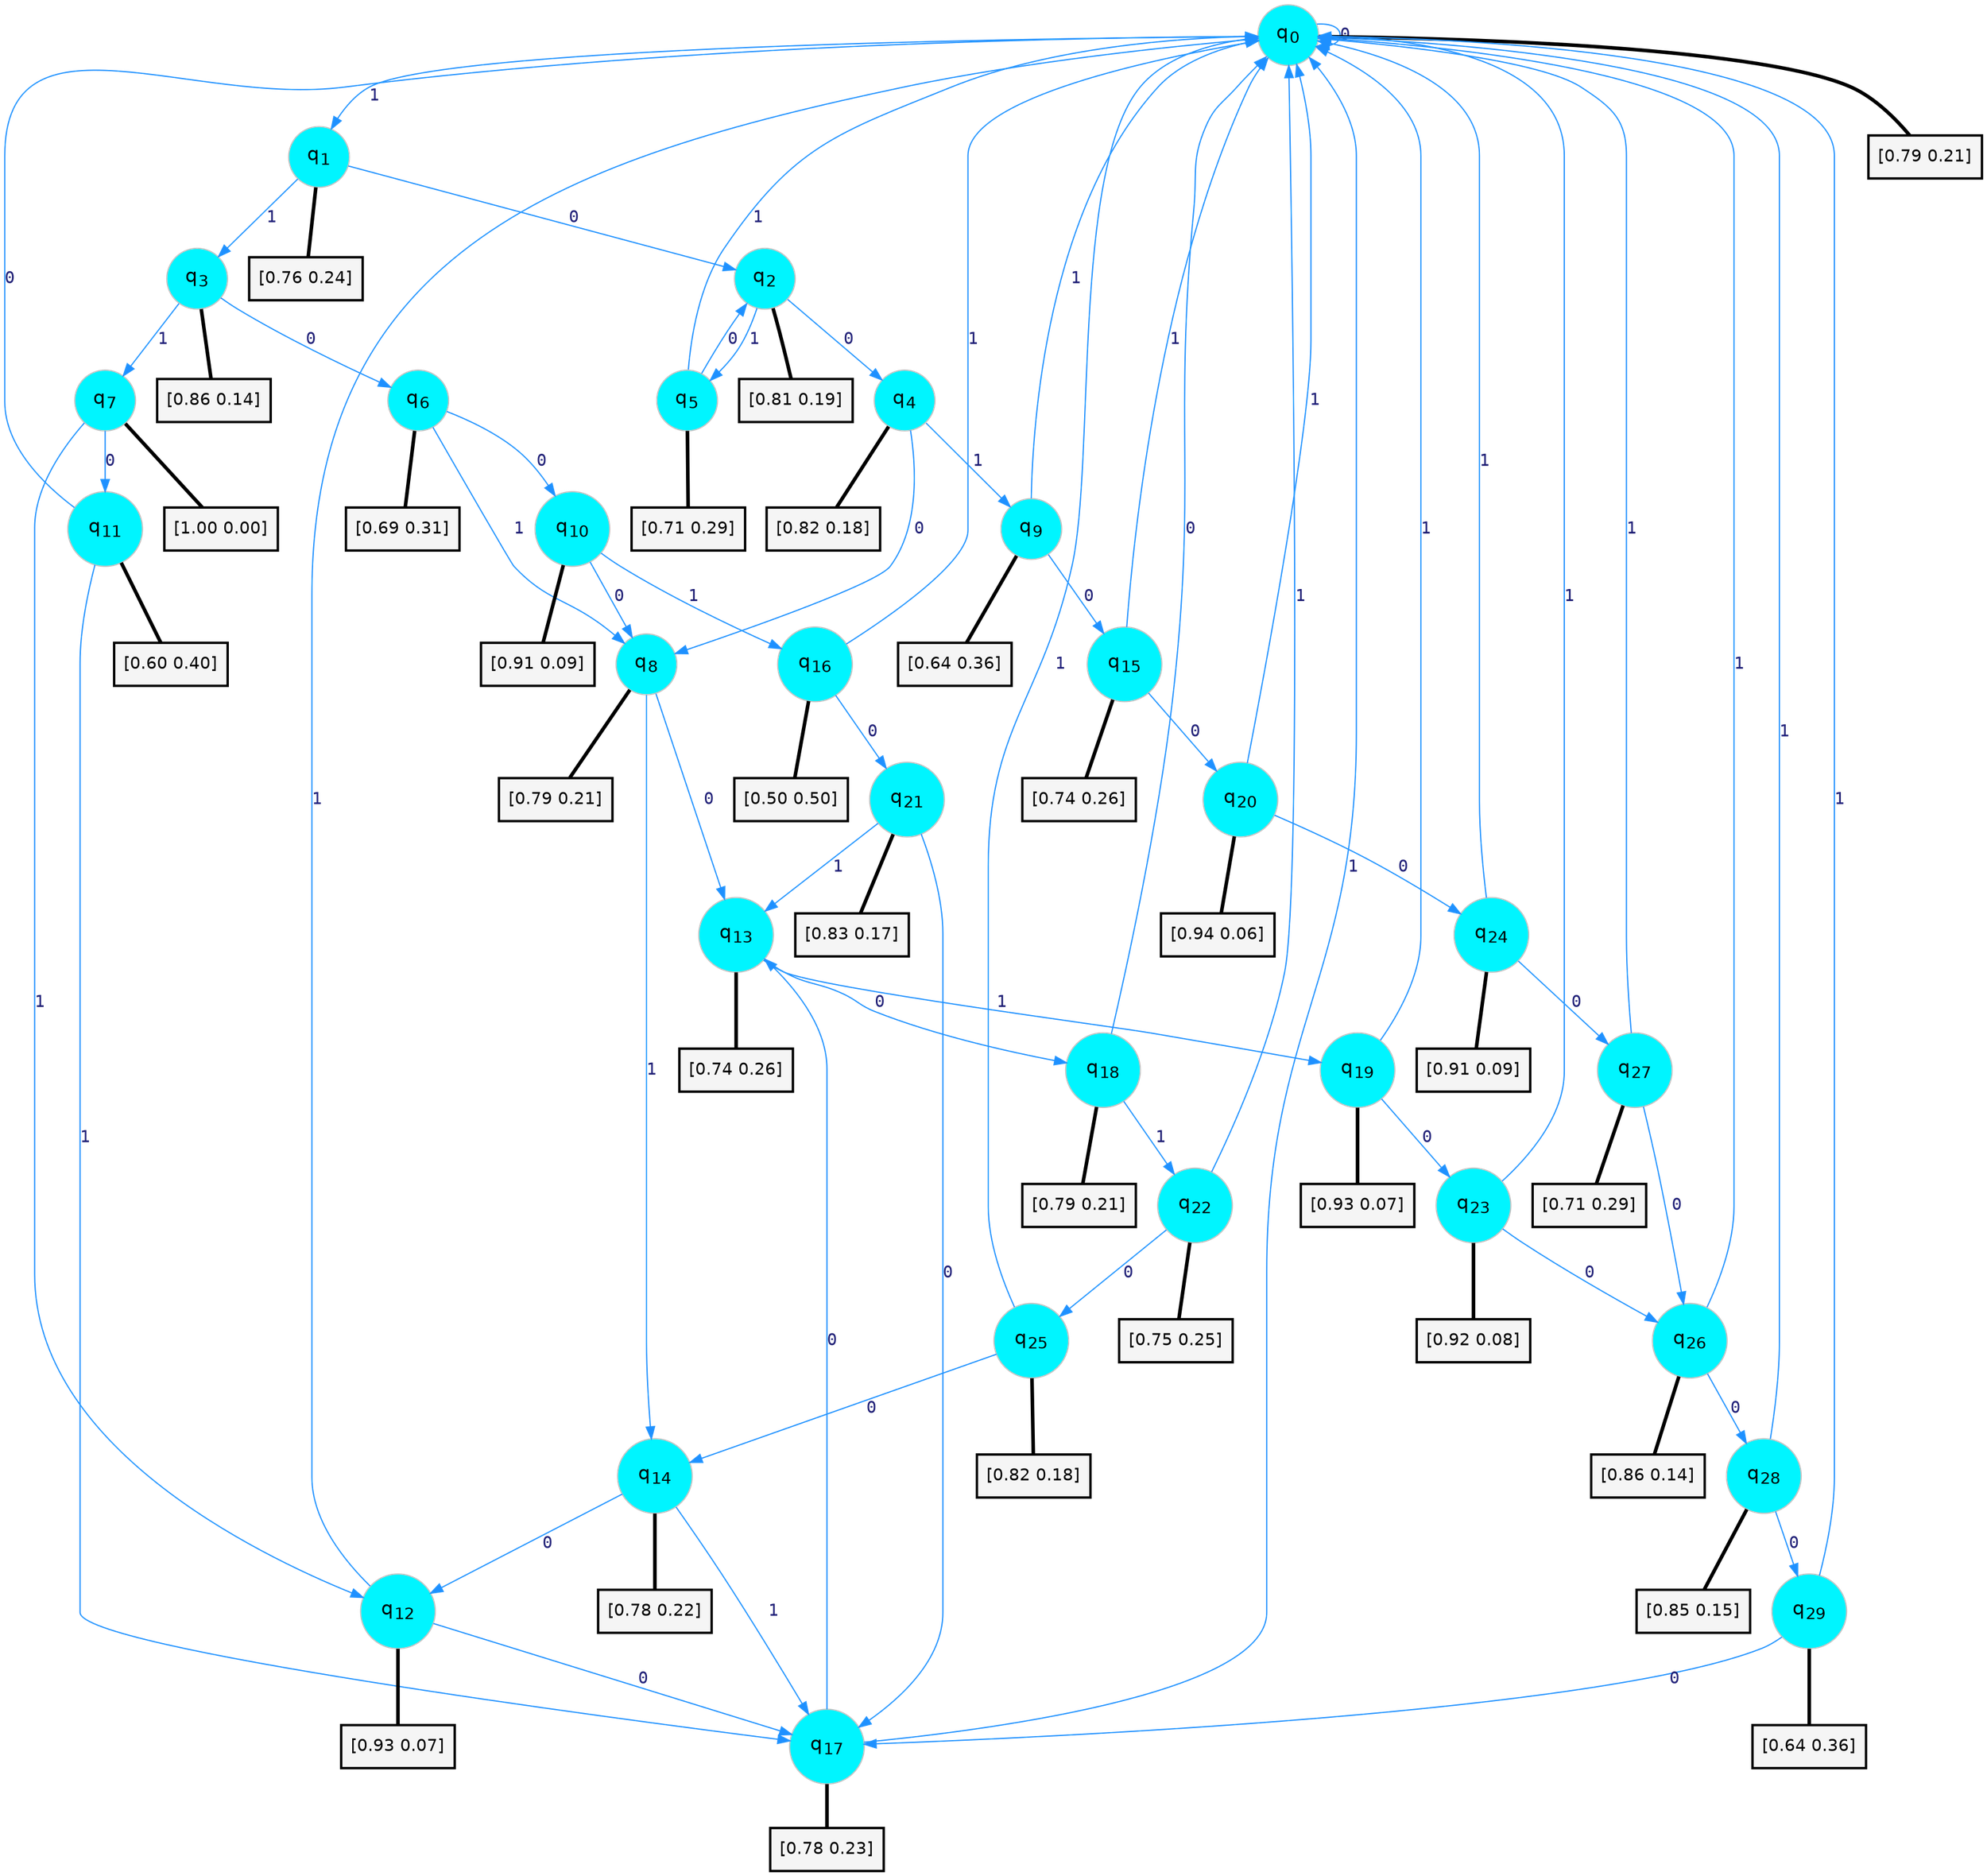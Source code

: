 digraph G {
graph [
bgcolor=transparent, dpi=300, rankdir=TD, size="40,25"];
node [
color=gray, fillcolor=turquoise1, fontcolor=black, fontname=Helvetica, fontsize=16, fontweight=bold, shape=circle, style=filled];
edge [
arrowsize=1, color=dodgerblue1, fontcolor=midnightblue, fontname=courier, fontweight=bold, penwidth=1, style=solid, weight=20];
0[label=<q<SUB>0</SUB>>];
1[label=<q<SUB>1</SUB>>];
2[label=<q<SUB>2</SUB>>];
3[label=<q<SUB>3</SUB>>];
4[label=<q<SUB>4</SUB>>];
5[label=<q<SUB>5</SUB>>];
6[label=<q<SUB>6</SUB>>];
7[label=<q<SUB>7</SUB>>];
8[label=<q<SUB>8</SUB>>];
9[label=<q<SUB>9</SUB>>];
10[label=<q<SUB>10</SUB>>];
11[label=<q<SUB>11</SUB>>];
12[label=<q<SUB>12</SUB>>];
13[label=<q<SUB>13</SUB>>];
14[label=<q<SUB>14</SUB>>];
15[label=<q<SUB>15</SUB>>];
16[label=<q<SUB>16</SUB>>];
17[label=<q<SUB>17</SUB>>];
18[label=<q<SUB>18</SUB>>];
19[label=<q<SUB>19</SUB>>];
20[label=<q<SUB>20</SUB>>];
21[label=<q<SUB>21</SUB>>];
22[label=<q<SUB>22</SUB>>];
23[label=<q<SUB>23</SUB>>];
24[label=<q<SUB>24</SUB>>];
25[label=<q<SUB>25</SUB>>];
26[label=<q<SUB>26</SUB>>];
27[label=<q<SUB>27</SUB>>];
28[label=<q<SUB>28</SUB>>];
29[label=<q<SUB>29</SUB>>];
30[label="[0.79 0.21]", shape=box,fontcolor=black, fontname=Helvetica, fontsize=14, penwidth=2, fillcolor=whitesmoke,color=black];
31[label="[0.76 0.24]", shape=box,fontcolor=black, fontname=Helvetica, fontsize=14, penwidth=2, fillcolor=whitesmoke,color=black];
32[label="[0.81 0.19]", shape=box,fontcolor=black, fontname=Helvetica, fontsize=14, penwidth=2, fillcolor=whitesmoke,color=black];
33[label="[0.86 0.14]", shape=box,fontcolor=black, fontname=Helvetica, fontsize=14, penwidth=2, fillcolor=whitesmoke,color=black];
34[label="[0.82 0.18]", shape=box,fontcolor=black, fontname=Helvetica, fontsize=14, penwidth=2, fillcolor=whitesmoke,color=black];
35[label="[0.71 0.29]", shape=box,fontcolor=black, fontname=Helvetica, fontsize=14, penwidth=2, fillcolor=whitesmoke,color=black];
36[label="[0.69 0.31]", shape=box,fontcolor=black, fontname=Helvetica, fontsize=14, penwidth=2, fillcolor=whitesmoke,color=black];
37[label="[1.00 0.00]", shape=box,fontcolor=black, fontname=Helvetica, fontsize=14, penwidth=2, fillcolor=whitesmoke,color=black];
38[label="[0.79 0.21]", shape=box,fontcolor=black, fontname=Helvetica, fontsize=14, penwidth=2, fillcolor=whitesmoke,color=black];
39[label="[0.64 0.36]", shape=box,fontcolor=black, fontname=Helvetica, fontsize=14, penwidth=2, fillcolor=whitesmoke,color=black];
40[label="[0.91 0.09]", shape=box,fontcolor=black, fontname=Helvetica, fontsize=14, penwidth=2, fillcolor=whitesmoke,color=black];
41[label="[0.60 0.40]", shape=box,fontcolor=black, fontname=Helvetica, fontsize=14, penwidth=2, fillcolor=whitesmoke,color=black];
42[label="[0.93 0.07]", shape=box,fontcolor=black, fontname=Helvetica, fontsize=14, penwidth=2, fillcolor=whitesmoke,color=black];
43[label="[0.74 0.26]", shape=box,fontcolor=black, fontname=Helvetica, fontsize=14, penwidth=2, fillcolor=whitesmoke,color=black];
44[label="[0.78 0.22]", shape=box,fontcolor=black, fontname=Helvetica, fontsize=14, penwidth=2, fillcolor=whitesmoke,color=black];
45[label="[0.74 0.26]", shape=box,fontcolor=black, fontname=Helvetica, fontsize=14, penwidth=2, fillcolor=whitesmoke,color=black];
46[label="[0.50 0.50]", shape=box,fontcolor=black, fontname=Helvetica, fontsize=14, penwidth=2, fillcolor=whitesmoke,color=black];
47[label="[0.78 0.23]", shape=box,fontcolor=black, fontname=Helvetica, fontsize=14, penwidth=2, fillcolor=whitesmoke,color=black];
48[label="[0.79 0.21]", shape=box,fontcolor=black, fontname=Helvetica, fontsize=14, penwidth=2, fillcolor=whitesmoke,color=black];
49[label="[0.93 0.07]", shape=box,fontcolor=black, fontname=Helvetica, fontsize=14, penwidth=2, fillcolor=whitesmoke,color=black];
50[label="[0.94 0.06]", shape=box,fontcolor=black, fontname=Helvetica, fontsize=14, penwidth=2, fillcolor=whitesmoke,color=black];
51[label="[0.83 0.17]", shape=box,fontcolor=black, fontname=Helvetica, fontsize=14, penwidth=2, fillcolor=whitesmoke,color=black];
52[label="[0.75 0.25]", shape=box,fontcolor=black, fontname=Helvetica, fontsize=14, penwidth=2, fillcolor=whitesmoke,color=black];
53[label="[0.92 0.08]", shape=box,fontcolor=black, fontname=Helvetica, fontsize=14, penwidth=2, fillcolor=whitesmoke,color=black];
54[label="[0.91 0.09]", shape=box,fontcolor=black, fontname=Helvetica, fontsize=14, penwidth=2, fillcolor=whitesmoke,color=black];
55[label="[0.82 0.18]", shape=box,fontcolor=black, fontname=Helvetica, fontsize=14, penwidth=2, fillcolor=whitesmoke,color=black];
56[label="[0.86 0.14]", shape=box,fontcolor=black, fontname=Helvetica, fontsize=14, penwidth=2, fillcolor=whitesmoke,color=black];
57[label="[0.71 0.29]", shape=box,fontcolor=black, fontname=Helvetica, fontsize=14, penwidth=2, fillcolor=whitesmoke,color=black];
58[label="[0.85 0.15]", shape=box,fontcolor=black, fontname=Helvetica, fontsize=14, penwidth=2, fillcolor=whitesmoke,color=black];
59[label="[0.64 0.36]", shape=box,fontcolor=black, fontname=Helvetica, fontsize=14, penwidth=2, fillcolor=whitesmoke,color=black];
0->0 [label=0];
0->1 [label=1];
0->30 [arrowhead=none, penwidth=3,color=black];
1->2 [label=0];
1->3 [label=1];
1->31 [arrowhead=none, penwidth=3,color=black];
2->4 [label=0];
2->5 [label=1];
2->32 [arrowhead=none, penwidth=3,color=black];
3->6 [label=0];
3->7 [label=1];
3->33 [arrowhead=none, penwidth=3,color=black];
4->8 [label=0];
4->9 [label=1];
4->34 [arrowhead=none, penwidth=3,color=black];
5->2 [label=0];
5->0 [label=1];
5->35 [arrowhead=none, penwidth=3,color=black];
6->10 [label=0];
6->8 [label=1];
6->36 [arrowhead=none, penwidth=3,color=black];
7->11 [label=0];
7->12 [label=1];
7->37 [arrowhead=none, penwidth=3,color=black];
8->13 [label=0];
8->14 [label=1];
8->38 [arrowhead=none, penwidth=3,color=black];
9->15 [label=0];
9->0 [label=1];
9->39 [arrowhead=none, penwidth=3,color=black];
10->8 [label=0];
10->16 [label=1];
10->40 [arrowhead=none, penwidth=3,color=black];
11->0 [label=0];
11->17 [label=1];
11->41 [arrowhead=none, penwidth=3,color=black];
12->17 [label=0];
12->0 [label=1];
12->42 [arrowhead=none, penwidth=3,color=black];
13->18 [label=0];
13->19 [label=1];
13->43 [arrowhead=none, penwidth=3,color=black];
14->12 [label=0];
14->17 [label=1];
14->44 [arrowhead=none, penwidth=3,color=black];
15->20 [label=0];
15->0 [label=1];
15->45 [arrowhead=none, penwidth=3,color=black];
16->21 [label=0];
16->0 [label=1];
16->46 [arrowhead=none, penwidth=3,color=black];
17->13 [label=0];
17->0 [label=1];
17->47 [arrowhead=none, penwidth=3,color=black];
18->0 [label=0];
18->22 [label=1];
18->48 [arrowhead=none, penwidth=3,color=black];
19->23 [label=0];
19->0 [label=1];
19->49 [arrowhead=none, penwidth=3,color=black];
20->24 [label=0];
20->0 [label=1];
20->50 [arrowhead=none, penwidth=3,color=black];
21->17 [label=0];
21->13 [label=1];
21->51 [arrowhead=none, penwidth=3,color=black];
22->25 [label=0];
22->0 [label=1];
22->52 [arrowhead=none, penwidth=3,color=black];
23->26 [label=0];
23->0 [label=1];
23->53 [arrowhead=none, penwidth=3,color=black];
24->27 [label=0];
24->0 [label=1];
24->54 [arrowhead=none, penwidth=3,color=black];
25->14 [label=0];
25->0 [label=1];
25->55 [arrowhead=none, penwidth=3,color=black];
26->28 [label=0];
26->0 [label=1];
26->56 [arrowhead=none, penwidth=3,color=black];
27->26 [label=0];
27->0 [label=1];
27->57 [arrowhead=none, penwidth=3,color=black];
28->29 [label=0];
28->0 [label=1];
28->58 [arrowhead=none, penwidth=3,color=black];
29->17 [label=0];
29->0 [label=1];
29->59 [arrowhead=none, penwidth=3,color=black];
}
